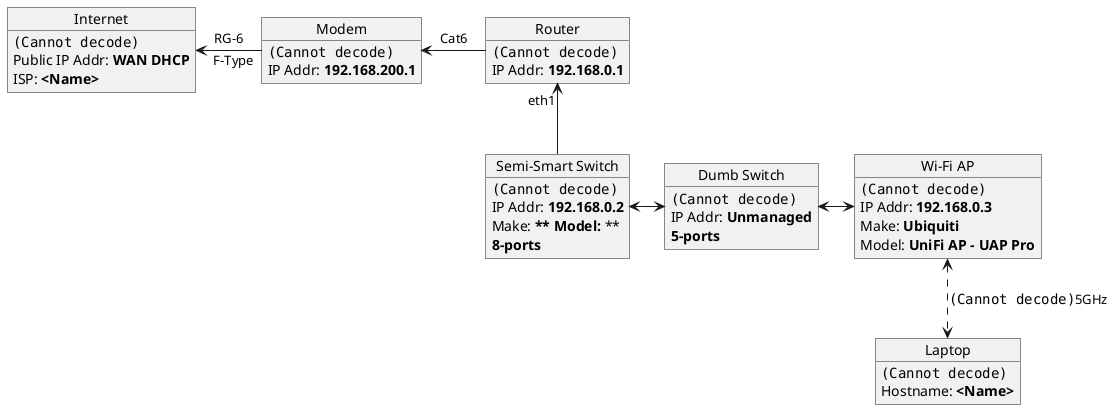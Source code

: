 @startuml Demo Networking Diagram

object "Internet" as internet
internet : <img:"../networking_icons/cloud_internet_128px.png">
internet : Public IP Addr: **WAN DHCP**
internet : ISP: **<Name>**

object "Modem" as modem
modem : <img:"../networking_icons/modem-router_square-bw_128px.png">
modem : IP Addr: **192.168.200.1**

object "Router" as router
router : <img:"../networking_icons/router_circle-with-four-arrow-incoming-inside_128px.png">
router : IP Addr: **192.168.0.1**

object "Semi-Smart Switch" as switch1
switch1 : <img:"../networking_icons/switch_symbol-bw-ios-7_128px.png">
switch1 : IP Addr: **192.168.0.2**
switch1 : Make: **** Model: ****
switch1 : **8-ports**

object "Dumb Switch" as switch2
switch2 : <img:"../networking_icons/switch_symbol-bw-ios-7_128px.png">
switch2 : IP Addr: **Unmanaged**
switch2 : **5-ports**

object "Wi-Fi AP" as wifiap1
wifiap1 : <img:"../networking_icons/antenna_tower-3-legs-omni-signal_128px.png">
wifiap1 : IP Addr: **192.168.0.3**
wifiap1 : Make: **Ubiquiti** 
wifiap1 : Model: **UniFi AP - UAP Pro**

object "Laptop" as laptop1
laptop1 : <img:"../networking_icons/laptop_black-keyboard-white-touchpad_064px.png">
laptop1 : Hostname: **<Name>**

internet <- "F-Type" modem : RG-6
modem <- router : Cat6
router "eth1" <-- switch1
switch1 <-> switch2
switch2 <-> wifiap1
wifiap1 <..> laptop1 : <img:"../networking_icons/wifi-signal-symbol_square-bars_016px.png">5GHz

@enduml